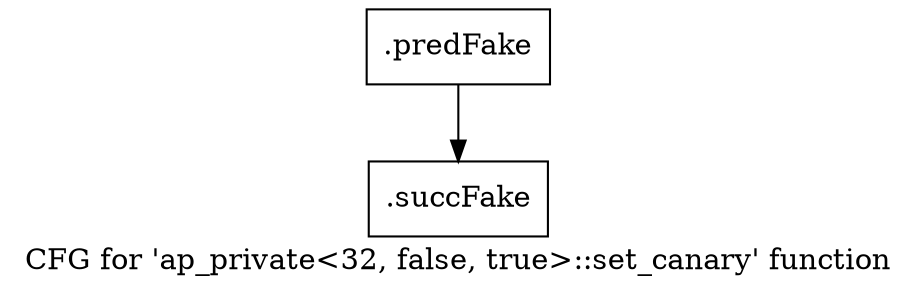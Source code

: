 digraph "CFG for 'ap_private\<32, false, true\>::set_canary' function" {
	label="CFG for 'ap_private\<32, false, true\>::set_canary' function";

	Node0x47966a0 [shape=record,filename="",linenumber="",label="{.predFake}"];
	Node0x47966a0 -> Node0x47cba00[ callList="" memoryops="" filename="/media/miguel/NewVolume/Linux/Xilinx/Vitis_HLS/2020.2/include/etc/ap_private.h" execusionnum="516"];
	Node0x47cba00 [shape=record,filename="/media/miguel/NewVolume/Linux/Xilinx/Vitis_HLS/2020.2/include/etc/ap_private.h",linenumber="1422",label="{.succFake}"];
}
